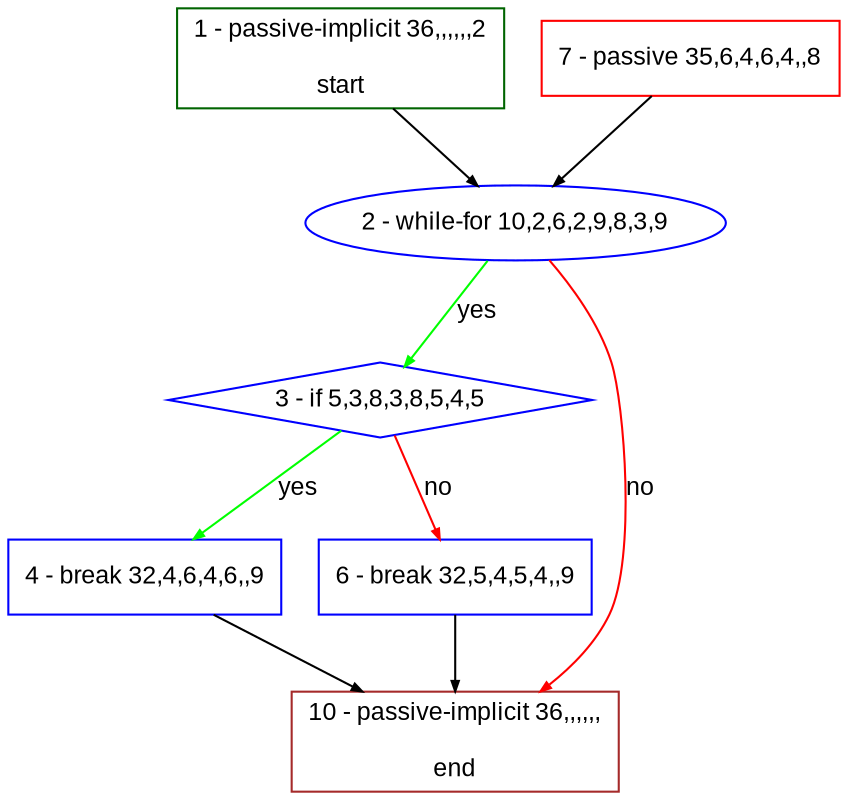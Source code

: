 digraph "" {
  graph [fillcolor="#FFFFCC", label="", bgcolor="white", fontsize="12", pack="true", compound="true", style="rounded,filled", fontname="Arial", packmode="clust"];
  node [node_initialized="no", fillcolor="white", label="", fontsize="12", shape="rectangle", color="grey", fixedsize="false", style="filled", compound="true", fontname="Arial"];
  edge [dir="forward", label="", arrowsize="0.5", fontsize="12", arrowhead="normal", arrowtail="none", lhead="", color="black", ltail="", compound="true", fontcolor="black", fontname="Arial"];
  __N1 [fillcolor="#ffffff", label="2 - while-for 10,2,6,2,9,8,3,9", shape="oval", color="#0000ff", style="filled"];
  __N2 [fillcolor="#ffffff", label="1 - passive-implicit 36,,,,,,2\n\nstart", shape="box", color="#006400", style="filled"];
  __N3 [fillcolor="#ffffff", label="3 - if 5,3,8,3,8,5,4,5", shape="diamond", color="#0000ff", style="filled"];
  __N4 [fillcolor="#ffffff", label="10 - passive-implicit 36,,,,,,\n\nend", shape="box", color="#a52a2a", style="filled"];
  __N5 [fillcolor="#ffffff", label="4 - break 32,4,6,4,6,,9", shape="box", color="#0000ff", style="filled"];
  __N6 [fillcolor="#ffffff", label="6 - break 32,5,4,5,4,,9", shape="box", color="#0000ff", style="filled"];
  __N7 [fillcolor="#ffffff", label="7 - passive 35,6,4,6,4,,8", shape="box", color="red", style="filled"];
  __N2 -> __N1 [dir="forward", label="", arrowhead="normal", arrowtail="none", color="#000000"];
  __N1 -> __N3 [dir="forward", label="yes", arrowhead="normal", arrowtail="none", color="#00ff00"];
  __N1 -> __N4 [dir="forward", label="no", arrowhead="normal", arrowtail="none", color="#ff0000"];
  __N3 -> __N5 [dir="forward", label="yes", arrowhead="normal", arrowtail="none", color="#00ff00"];
  __N3 -> __N6 [dir="forward", label="no", arrowhead="normal", arrowtail="none", color="#ff0000"];
  __N5 -> __N4 [dir="forward", label="", arrowhead="normal", arrowtail="none", color="#000000"];
  __N6 -> __N4 [dir="forward", label="", arrowhead="normal", arrowtail="none", color="#000000"];
  __N7 -> __N1 [dir="forward", label="", arrowhead="normal", arrowtail="none", color="#000000"];
}
